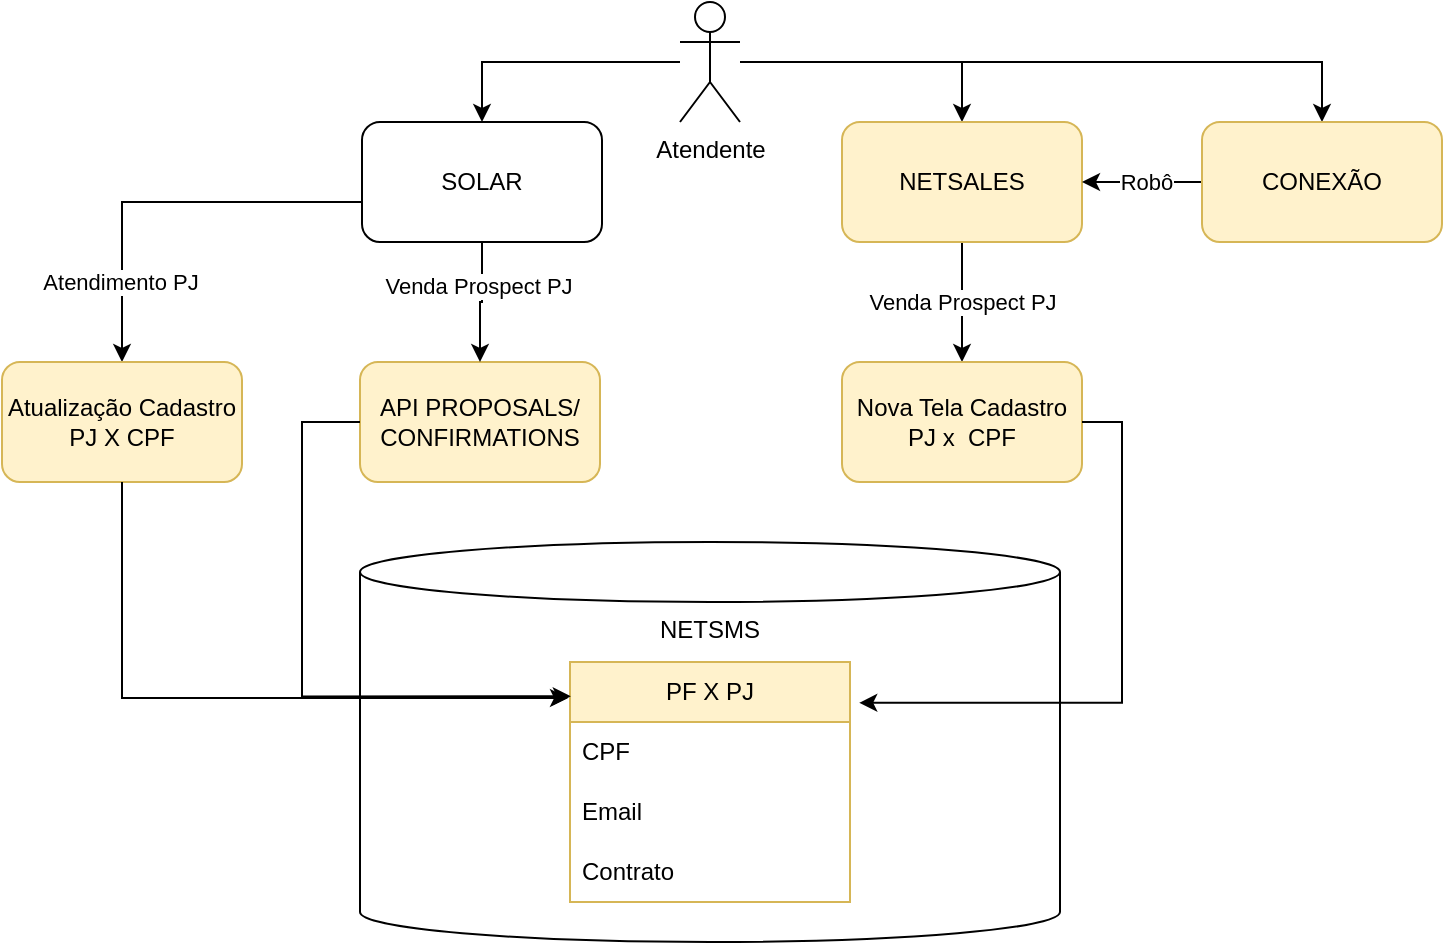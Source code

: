 <mxfile version="26.2.3" pages="2">
  <diagram name="V1" id="1RNo0ZkMNeETAtnwx-lc">
    <mxGraphModel dx="948" dy="563" grid="1" gridSize="10" guides="1" tooltips="1" connect="1" arrows="1" fold="1" page="1" pageScale="1" pageWidth="827" pageHeight="1169" math="0" shadow="0">
      <root>
        <mxCell id="0" />
        <mxCell id="1" parent="0" />
        <mxCell id="dH83cmoSlpsKdXJRnKVg-13" style="edgeStyle=orthogonalEdgeStyle;rounded=0;orthogonalLoop=1;jettySize=auto;html=1;entryX=0.5;entryY=0;entryDx=0;entryDy=0;" edge="1" parent="1" source="dH83cmoSlpsKdXJRnKVg-1" target="dH83cmoSlpsKdXJRnKVg-2">
          <mxGeometry relative="1" as="geometry" />
        </mxCell>
        <mxCell id="dH83cmoSlpsKdXJRnKVg-17" style="edgeStyle=orthogonalEdgeStyle;rounded=0;orthogonalLoop=1;jettySize=auto;html=1;entryX=0.5;entryY=0;entryDx=0;entryDy=0;" edge="1" parent="1" source="dH83cmoSlpsKdXJRnKVg-1" target="dH83cmoSlpsKdXJRnKVg-16">
          <mxGeometry relative="1" as="geometry" />
        </mxCell>
        <mxCell id="dH83cmoSlpsKdXJRnKVg-28" style="edgeStyle=orthogonalEdgeStyle;rounded=0;orthogonalLoop=1;jettySize=auto;html=1;entryX=0.5;entryY=0;entryDx=0;entryDy=0;" edge="1" parent="1" source="dH83cmoSlpsKdXJRnKVg-1" target="dH83cmoSlpsKdXJRnKVg-26">
          <mxGeometry relative="1" as="geometry" />
        </mxCell>
        <mxCell id="dH83cmoSlpsKdXJRnKVg-1" value="Atendente" style="shape=umlActor;verticalLabelPosition=bottom;verticalAlign=top;html=1;outlineConnect=0;" vertex="1" parent="1">
          <mxGeometry x="399" y="10" width="30" height="60" as="geometry" />
        </mxCell>
        <mxCell id="dH83cmoSlpsKdXJRnKVg-4" style="edgeStyle=orthogonalEdgeStyle;rounded=0;orthogonalLoop=1;jettySize=auto;html=1;" edge="1" parent="1" target="dH83cmoSlpsKdXJRnKVg-3">
          <mxGeometry relative="1" as="geometry">
            <mxPoint x="540" y="130" as="sourcePoint" />
            <Array as="points">
              <mxPoint x="540" y="100" />
            </Array>
          </mxGeometry>
        </mxCell>
        <mxCell id="dH83cmoSlpsKdXJRnKVg-5" value="Venda Prospect PJ" style="edgeLabel;html=1;align=center;verticalAlign=middle;resizable=0;points=[];" vertex="1" connectable="0" parent="dH83cmoSlpsKdXJRnKVg-4">
          <mxGeometry x="0.043" y="-1" relative="1" as="geometry">
            <mxPoint x="1" y="27" as="offset" />
          </mxGeometry>
        </mxCell>
        <mxCell id="dH83cmoSlpsKdXJRnKVg-2" value="NETSALES" style="rounded=1;whiteSpace=wrap;html=1;fillColor=#fff2cc;strokeColor=#d6b656;" vertex="1" parent="1">
          <mxGeometry x="480" y="70" width="120" height="60" as="geometry" />
        </mxCell>
        <mxCell id="dH83cmoSlpsKdXJRnKVg-3" value="Nova Tela Cadastro PJ x&amp;nbsp;&amp;nbsp;CPF" style="rounded=1;whiteSpace=wrap;html=1;fillColor=#fff2cc;strokeColor=#d6b656;" vertex="1" parent="1">
          <mxGeometry x="480" y="190" width="120" height="60" as="geometry" />
        </mxCell>
        <mxCell id="dH83cmoSlpsKdXJRnKVg-6" value="NETSMS" style="shape=cylinder3;whiteSpace=wrap;html=1;boundedLbl=1;backgroundOutline=1;size=15;verticalAlign=top;" vertex="1" parent="1">
          <mxGeometry x="239" y="280" width="350" height="200" as="geometry" />
        </mxCell>
        <mxCell id="dH83cmoSlpsKdXJRnKVg-7" value="PF X PJ" style="swimlane;fontStyle=0;childLayout=stackLayout;horizontal=1;startSize=30;horizontalStack=0;resizeParent=1;resizeParentMax=0;resizeLast=0;collapsible=1;marginBottom=0;whiteSpace=wrap;html=1;fillColor=#fff2cc;strokeColor=#d6b656;" vertex="1" parent="1">
          <mxGeometry x="344" y="340" width="140" height="120" as="geometry" />
        </mxCell>
        <mxCell id="dH83cmoSlpsKdXJRnKVg-8" value="CPF" style="text;strokeColor=none;fillColor=none;align=left;verticalAlign=middle;spacingLeft=4;spacingRight=4;overflow=hidden;points=[[0,0.5],[1,0.5]];portConstraint=eastwest;rotatable=0;whiteSpace=wrap;html=1;" vertex="1" parent="dH83cmoSlpsKdXJRnKVg-7">
          <mxGeometry y="30" width="140" height="30" as="geometry" />
        </mxCell>
        <mxCell id="dH83cmoSlpsKdXJRnKVg-9" value="Email" style="text;strokeColor=none;fillColor=none;align=left;verticalAlign=middle;spacingLeft=4;spacingRight=4;overflow=hidden;points=[[0,0.5],[1,0.5]];portConstraint=eastwest;rotatable=0;whiteSpace=wrap;html=1;" vertex="1" parent="dH83cmoSlpsKdXJRnKVg-7">
          <mxGeometry y="60" width="140" height="30" as="geometry" />
        </mxCell>
        <mxCell id="dH83cmoSlpsKdXJRnKVg-10" value="Contrato" style="text;strokeColor=none;fillColor=none;align=left;verticalAlign=middle;spacingLeft=4;spacingRight=4;overflow=hidden;points=[[0,0.5],[1,0.5]];portConstraint=eastwest;rotatable=0;whiteSpace=wrap;html=1;" vertex="1" parent="dH83cmoSlpsKdXJRnKVg-7">
          <mxGeometry y="90" width="140" height="30" as="geometry" />
        </mxCell>
        <mxCell id="dH83cmoSlpsKdXJRnKVg-12" style="edgeStyle=orthogonalEdgeStyle;rounded=0;orthogonalLoop=1;jettySize=auto;html=1;entryX=1.033;entryY=0.17;entryDx=0;entryDy=0;entryPerimeter=0;" edge="1" parent="1" source="dH83cmoSlpsKdXJRnKVg-3" target="dH83cmoSlpsKdXJRnKVg-7">
          <mxGeometry relative="1" as="geometry">
            <Array as="points">
              <mxPoint x="620" y="220" />
              <mxPoint x="620" y="360" />
            </Array>
          </mxGeometry>
        </mxCell>
        <mxCell id="dH83cmoSlpsKdXJRnKVg-14" value="API PROPOSALS/&lt;div&gt;CONFIRMATIONS&lt;/div&gt;" style="rounded=1;whiteSpace=wrap;html=1;fillColor=#fff2cc;strokeColor=#d6b656;" vertex="1" parent="1">
          <mxGeometry x="239" y="190" width="120" height="60" as="geometry" />
        </mxCell>
        <mxCell id="dH83cmoSlpsKdXJRnKVg-18" style="edgeStyle=orthogonalEdgeStyle;rounded=0;orthogonalLoop=1;jettySize=auto;html=1;entryX=0.5;entryY=0;entryDx=0;entryDy=0;" edge="1" parent="1" source="dH83cmoSlpsKdXJRnKVg-16" target="dH83cmoSlpsKdXJRnKVg-14">
          <mxGeometry relative="1" as="geometry" />
        </mxCell>
        <mxCell id="dH83cmoSlpsKdXJRnKVg-19" value="Venda Prospect PJ" style="edgeLabel;html=1;align=center;verticalAlign=middle;resizable=0;points=[];" vertex="1" connectable="0" parent="dH83cmoSlpsKdXJRnKVg-18">
          <mxGeometry x="-0.29" y="-2" relative="1" as="geometry">
            <mxPoint as="offset" />
          </mxGeometry>
        </mxCell>
        <mxCell id="dH83cmoSlpsKdXJRnKVg-21" style="edgeStyle=orthogonalEdgeStyle;rounded=0;orthogonalLoop=1;jettySize=auto;html=1;entryX=0.5;entryY=0;entryDx=0;entryDy=0;" edge="1" parent="1" source="dH83cmoSlpsKdXJRnKVg-16" target="dH83cmoSlpsKdXJRnKVg-20">
          <mxGeometry relative="1" as="geometry">
            <Array as="points">
              <mxPoint x="120" y="110" />
            </Array>
          </mxGeometry>
        </mxCell>
        <mxCell id="dH83cmoSlpsKdXJRnKVg-22" value="Atendimento PJ" style="edgeLabel;html=1;align=center;verticalAlign=middle;resizable=0;points=[];" vertex="1" connectable="0" parent="dH83cmoSlpsKdXJRnKVg-21">
          <mxGeometry x="0.384" y="-1" relative="1" as="geometry">
            <mxPoint y="21" as="offset" />
          </mxGeometry>
        </mxCell>
        <mxCell id="dH83cmoSlpsKdXJRnKVg-16" value="SOLAR" style="rounded=1;whiteSpace=wrap;html=1;" vertex="1" parent="1">
          <mxGeometry x="240" y="70" width="120" height="60" as="geometry" />
        </mxCell>
        <mxCell id="dH83cmoSlpsKdXJRnKVg-20" value="Atualização Cadastro PJ X CPF" style="rounded=1;whiteSpace=wrap;html=1;fillColor=#fff2cc;strokeColor=#d6b656;" vertex="1" parent="1">
          <mxGeometry x="60" y="190" width="120" height="60" as="geometry" />
        </mxCell>
        <mxCell id="dH83cmoSlpsKdXJRnKVg-23" style="edgeStyle=orthogonalEdgeStyle;rounded=0;orthogonalLoop=1;jettySize=auto;html=1;entryX=-0.007;entryY=0.15;entryDx=0;entryDy=0;entryPerimeter=0;" edge="1" parent="1" source="dH83cmoSlpsKdXJRnKVg-20" target="dH83cmoSlpsKdXJRnKVg-7">
          <mxGeometry relative="1" as="geometry">
            <Array as="points">
              <mxPoint x="120" y="358" />
            </Array>
          </mxGeometry>
        </mxCell>
        <mxCell id="dH83cmoSlpsKdXJRnKVg-25" style="edgeStyle=orthogonalEdgeStyle;rounded=0;orthogonalLoop=1;jettySize=auto;html=1;entryX=0.003;entryY=0.143;entryDx=0;entryDy=0;entryPerimeter=0;" edge="1" parent="1" source="dH83cmoSlpsKdXJRnKVg-14" target="dH83cmoSlpsKdXJRnKVg-7">
          <mxGeometry relative="1" as="geometry">
            <Array as="points">
              <mxPoint x="210" y="220" />
              <mxPoint x="210" y="357" />
            </Array>
          </mxGeometry>
        </mxCell>
        <mxCell id="dH83cmoSlpsKdXJRnKVg-27" style="edgeStyle=orthogonalEdgeStyle;rounded=0;orthogonalLoop=1;jettySize=auto;html=1;entryX=1;entryY=0.5;entryDx=0;entryDy=0;" edge="1" parent="1" source="dH83cmoSlpsKdXJRnKVg-26" target="dH83cmoSlpsKdXJRnKVg-2">
          <mxGeometry relative="1" as="geometry" />
        </mxCell>
        <mxCell id="dH83cmoSlpsKdXJRnKVg-29" value="Robô" style="edgeLabel;html=1;align=center;verticalAlign=middle;resizable=0;points=[];" vertex="1" connectable="0" parent="dH83cmoSlpsKdXJRnKVg-27">
          <mxGeometry x="-0.073" relative="1" as="geometry">
            <mxPoint as="offset" />
          </mxGeometry>
        </mxCell>
        <mxCell id="dH83cmoSlpsKdXJRnKVg-26" value="CONEXÃO" style="rounded=1;whiteSpace=wrap;html=1;fillColor=#fff2cc;strokeColor=#d6b656;" vertex="1" parent="1">
          <mxGeometry x="660" y="70" width="120" height="60" as="geometry" />
        </mxCell>
      </root>
    </mxGraphModel>
  </diagram>
  <diagram name="V2" id="oi1Ss5_3kdu5qh8klLY4">
    <mxGraphModel dx="948" dy="563" grid="1" gridSize="10" guides="1" tooltips="1" connect="1" arrows="1" fold="1" page="1" pageScale="1" pageWidth="827" pageHeight="1169" math="0" shadow="0">
      <root>
        <mxCell id="R7ll5AYwkGH01RxQnuRz-0" />
        <mxCell id="R7ll5AYwkGH01RxQnuRz-1" parent="R7ll5AYwkGH01RxQnuRz-0" />
        <mxCell id="R7ll5AYwkGH01RxQnuRz-2" style="edgeStyle=orthogonalEdgeStyle;rounded=0;orthogonalLoop=1;jettySize=auto;html=1;entryX=0.5;entryY=0;entryDx=0;entryDy=0;" edge="1" parent="R7ll5AYwkGH01RxQnuRz-1" source="R7ll5AYwkGH01RxQnuRz-5" target="R7ll5AYwkGH01RxQnuRz-8">
          <mxGeometry relative="1" as="geometry" />
        </mxCell>
        <mxCell id="R7ll5AYwkGH01RxQnuRz-3" style="edgeStyle=orthogonalEdgeStyle;rounded=0;orthogonalLoop=1;jettySize=auto;html=1;entryX=0.5;entryY=0;entryDx=0;entryDy=0;" edge="1" parent="R7ll5AYwkGH01RxQnuRz-1" source="R7ll5AYwkGH01RxQnuRz-5" target="R7ll5AYwkGH01RxQnuRz-21">
          <mxGeometry relative="1" as="geometry" />
        </mxCell>
        <mxCell id="R7ll5AYwkGH01RxQnuRz-4" style="edgeStyle=orthogonalEdgeStyle;rounded=0;orthogonalLoop=1;jettySize=auto;html=1;entryX=0.5;entryY=0;entryDx=0;entryDy=0;" edge="1" parent="R7ll5AYwkGH01RxQnuRz-1" source="R7ll5AYwkGH01RxQnuRz-5" target="R7ll5AYwkGH01RxQnuRz-27">
          <mxGeometry relative="1" as="geometry" />
        </mxCell>
        <mxCell id="qqhevcDU5UKZTvzZg3yH-3" style="edgeStyle=orthogonalEdgeStyle;rounded=0;orthogonalLoop=1;jettySize=auto;html=1;entryX=0.5;entryY=0;entryDx=0;entryDy=0;" edge="1" parent="R7ll5AYwkGH01RxQnuRz-1" source="R7ll5AYwkGH01RxQnuRz-5" target="qqhevcDU5UKZTvzZg3yH-2">
          <mxGeometry relative="1" as="geometry" />
        </mxCell>
        <mxCell id="R7ll5AYwkGH01RxQnuRz-5" value="Atendente" style="shape=umlActor;verticalLabelPosition=bottom;verticalAlign=top;html=1;outlineConnect=0;" vertex="1" parent="R7ll5AYwkGH01RxQnuRz-1">
          <mxGeometry x="399" y="10" width="30" height="60" as="geometry" />
        </mxCell>
        <mxCell id="R7ll5AYwkGH01RxQnuRz-6" style="edgeStyle=orthogonalEdgeStyle;rounded=0;orthogonalLoop=1;jettySize=auto;html=1;" edge="1" parent="R7ll5AYwkGH01RxQnuRz-1" target="R7ll5AYwkGH01RxQnuRz-9">
          <mxGeometry relative="1" as="geometry">
            <mxPoint x="540" y="130" as="sourcePoint" />
            <Array as="points">
              <mxPoint x="540" y="100" />
            </Array>
          </mxGeometry>
        </mxCell>
        <mxCell id="R7ll5AYwkGH01RxQnuRz-7" value="Venda Prospect PJ" style="edgeLabel;html=1;align=center;verticalAlign=middle;resizable=0;points=[];" vertex="1" connectable="0" parent="R7ll5AYwkGH01RxQnuRz-6">
          <mxGeometry x="0.043" y="-1" relative="1" as="geometry">
            <mxPoint x="1" y="27" as="offset" />
          </mxGeometry>
        </mxCell>
        <mxCell id="R7ll5AYwkGH01RxQnuRz-8" value="NETSALES" style="rounded=1;whiteSpace=wrap;html=1;fillColor=#fff2cc;strokeColor=#d6b656;" vertex="1" parent="R7ll5AYwkGH01RxQnuRz-1">
          <mxGeometry x="480" y="70" width="120" height="60" as="geometry" />
        </mxCell>
        <mxCell id="R7ll5AYwkGH01RxQnuRz-9" value="Nova Tela Cadastro PJ x&amp;nbsp;&amp;nbsp;CPF" style="rounded=1;whiteSpace=wrap;html=1;fillColor=#fff2cc;strokeColor=#d6b656;" vertex="1" parent="R7ll5AYwkGH01RxQnuRz-1">
          <mxGeometry x="480" y="190" width="120" height="60" as="geometry" />
        </mxCell>
        <mxCell id="R7ll5AYwkGH01RxQnuRz-10" value="NETSMS" style="shape=cylinder3;whiteSpace=wrap;html=1;boundedLbl=1;backgroundOutline=1;size=15;verticalAlign=top;" vertex="1" parent="R7ll5AYwkGH01RxQnuRz-1">
          <mxGeometry x="239" y="280" width="350" height="200" as="geometry" />
        </mxCell>
        <mxCell id="qqhevcDU5UKZTvzZg3yH-5" style="edgeStyle=orthogonalEdgeStyle;rounded=0;orthogonalLoop=1;jettySize=auto;html=1;entryX=0.5;entryY=1;entryDx=0;entryDy=0;" edge="1" parent="R7ll5AYwkGH01RxQnuRz-1" source="R7ll5AYwkGH01RxQnuRz-11" target="R7ll5AYwkGH01RxQnuRz-22">
          <mxGeometry relative="1" as="geometry" />
        </mxCell>
        <mxCell id="R7ll5AYwkGH01RxQnuRz-11" value="PF X PJ" style="swimlane;fontStyle=0;childLayout=stackLayout;horizontal=1;startSize=30;horizontalStack=0;resizeParent=1;resizeParentMax=0;resizeLast=0;collapsible=1;marginBottom=0;whiteSpace=wrap;html=1;fillColor=#fff2cc;strokeColor=#d6b656;" vertex="1" parent="R7ll5AYwkGH01RxQnuRz-1">
          <mxGeometry x="344" y="340" width="140" height="120" as="geometry" />
        </mxCell>
        <mxCell id="R7ll5AYwkGH01RxQnuRz-12" value="CPF" style="text;strokeColor=none;fillColor=none;align=left;verticalAlign=middle;spacingLeft=4;spacingRight=4;overflow=hidden;points=[[0,0.5],[1,0.5]];portConstraint=eastwest;rotatable=0;whiteSpace=wrap;html=1;" vertex="1" parent="R7ll5AYwkGH01RxQnuRz-11">
          <mxGeometry y="30" width="140" height="30" as="geometry" />
        </mxCell>
        <mxCell id="R7ll5AYwkGH01RxQnuRz-13" value="Email" style="text;strokeColor=none;fillColor=none;align=left;verticalAlign=middle;spacingLeft=4;spacingRight=4;overflow=hidden;points=[[0,0.5],[1,0.5]];portConstraint=eastwest;rotatable=0;whiteSpace=wrap;html=1;" vertex="1" parent="R7ll5AYwkGH01RxQnuRz-11">
          <mxGeometry y="60" width="140" height="30" as="geometry" />
        </mxCell>
        <mxCell id="R7ll5AYwkGH01RxQnuRz-14" value="Contrato" style="text;strokeColor=none;fillColor=none;align=left;verticalAlign=middle;spacingLeft=4;spacingRight=4;overflow=hidden;points=[[0,0.5],[1,0.5]];portConstraint=eastwest;rotatable=0;whiteSpace=wrap;html=1;" vertex="1" parent="R7ll5AYwkGH01RxQnuRz-11">
          <mxGeometry y="90" width="140" height="30" as="geometry" />
        </mxCell>
        <mxCell id="R7ll5AYwkGH01RxQnuRz-15" style="edgeStyle=orthogonalEdgeStyle;rounded=0;orthogonalLoop=1;jettySize=auto;html=1;entryX=1.033;entryY=0.17;entryDx=0;entryDy=0;entryPerimeter=0;" edge="1" parent="R7ll5AYwkGH01RxQnuRz-1" source="R7ll5AYwkGH01RxQnuRz-9" target="R7ll5AYwkGH01RxQnuRz-11">
          <mxGeometry relative="1" as="geometry">
            <Array as="points">
              <mxPoint x="620" y="220" />
              <mxPoint x="620" y="360" />
            </Array>
          </mxGeometry>
        </mxCell>
        <mxCell id="R7ll5AYwkGH01RxQnuRz-16" value="API PROPOSALS/&lt;div&gt;CONFIRMATIONS&lt;/div&gt;" style="rounded=1;whiteSpace=wrap;html=1;fillColor=#fff2cc;strokeColor=#d6b656;" vertex="1" parent="R7ll5AYwkGH01RxQnuRz-1">
          <mxGeometry x="239" y="190" width="120" height="60" as="geometry" />
        </mxCell>
        <mxCell id="R7ll5AYwkGH01RxQnuRz-17" style="edgeStyle=orthogonalEdgeStyle;rounded=0;orthogonalLoop=1;jettySize=auto;html=1;entryX=0.5;entryY=0;entryDx=0;entryDy=0;" edge="1" parent="R7ll5AYwkGH01RxQnuRz-1" source="R7ll5AYwkGH01RxQnuRz-21" target="R7ll5AYwkGH01RxQnuRz-16">
          <mxGeometry relative="1" as="geometry" />
        </mxCell>
        <mxCell id="R7ll5AYwkGH01RxQnuRz-18" value="Venda Prospect PJ" style="edgeLabel;html=1;align=center;verticalAlign=middle;resizable=0;points=[];" vertex="1" connectable="0" parent="R7ll5AYwkGH01RxQnuRz-17">
          <mxGeometry x="-0.29" y="-2" relative="1" as="geometry">
            <mxPoint as="offset" />
          </mxGeometry>
        </mxCell>
        <mxCell id="R7ll5AYwkGH01RxQnuRz-21" value="Venda SOLAR" style="rounded=1;whiteSpace=wrap;html=1;" vertex="1" parent="R7ll5AYwkGH01RxQnuRz-1">
          <mxGeometry x="240" y="70" width="120" height="60" as="geometry" />
        </mxCell>
        <mxCell id="qqhevcDU5UKZTvzZg3yH-4" style="edgeStyle=orthogonalEdgeStyle;rounded=0;orthogonalLoop=1;jettySize=auto;html=1;entryX=0.5;entryY=1;entryDx=0;entryDy=0;" edge="1" parent="R7ll5AYwkGH01RxQnuRz-1" source="R7ll5AYwkGH01RxQnuRz-22" target="qqhevcDU5UKZTvzZg3yH-2">
          <mxGeometry relative="1" as="geometry" />
        </mxCell>
        <mxCell id="R7ll5AYwkGH01RxQnuRz-22" value="Assetização PF/PJ" style="rounded=1;whiteSpace=wrap;html=1;fillColor=#fff2cc;strokeColor=#d6b656;" vertex="1" parent="R7ll5AYwkGH01RxQnuRz-1">
          <mxGeometry x="60" y="190" width="120" height="60" as="geometry" />
        </mxCell>
        <mxCell id="R7ll5AYwkGH01RxQnuRz-24" style="edgeStyle=orthogonalEdgeStyle;rounded=0;orthogonalLoop=1;jettySize=auto;html=1;entryX=0.003;entryY=0.143;entryDx=0;entryDy=0;entryPerimeter=0;" edge="1" parent="R7ll5AYwkGH01RxQnuRz-1" source="R7ll5AYwkGH01RxQnuRz-16" target="R7ll5AYwkGH01RxQnuRz-11">
          <mxGeometry relative="1" as="geometry">
            <Array as="points">
              <mxPoint x="210" y="220" />
              <mxPoint x="210" y="357" />
            </Array>
          </mxGeometry>
        </mxCell>
        <mxCell id="R7ll5AYwkGH01RxQnuRz-25" style="edgeStyle=orthogonalEdgeStyle;rounded=0;orthogonalLoop=1;jettySize=auto;html=1;entryX=1;entryY=0.5;entryDx=0;entryDy=0;" edge="1" parent="R7ll5AYwkGH01RxQnuRz-1" source="R7ll5AYwkGH01RxQnuRz-27" target="R7ll5AYwkGH01RxQnuRz-8">
          <mxGeometry relative="1" as="geometry" />
        </mxCell>
        <mxCell id="R7ll5AYwkGH01RxQnuRz-26" value="Robô" style="edgeLabel;html=1;align=center;verticalAlign=middle;resizable=0;points=[];" vertex="1" connectable="0" parent="R7ll5AYwkGH01RxQnuRz-25">
          <mxGeometry x="-0.073" relative="1" as="geometry">
            <mxPoint as="offset" />
          </mxGeometry>
        </mxCell>
        <mxCell id="R7ll5AYwkGH01RxQnuRz-27" value="CONEXÃO" style="rounded=1;whiteSpace=wrap;html=1;fillColor=#fff2cc;strokeColor=#d6b656;" vertex="1" parent="R7ll5AYwkGH01RxQnuRz-1">
          <mxGeometry x="660" y="70" width="120" height="60" as="geometry" />
        </mxCell>
        <mxCell id="qqhevcDU5UKZTvzZg3yH-2" value="Atendimento SOLAR" style="rounded=1;whiteSpace=wrap;html=1;" vertex="1" parent="R7ll5AYwkGH01RxQnuRz-1">
          <mxGeometry x="60" y="70" width="120" height="60" as="geometry" />
        </mxCell>
      </root>
    </mxGraphModel>
  </diagram>
</mxfile>
